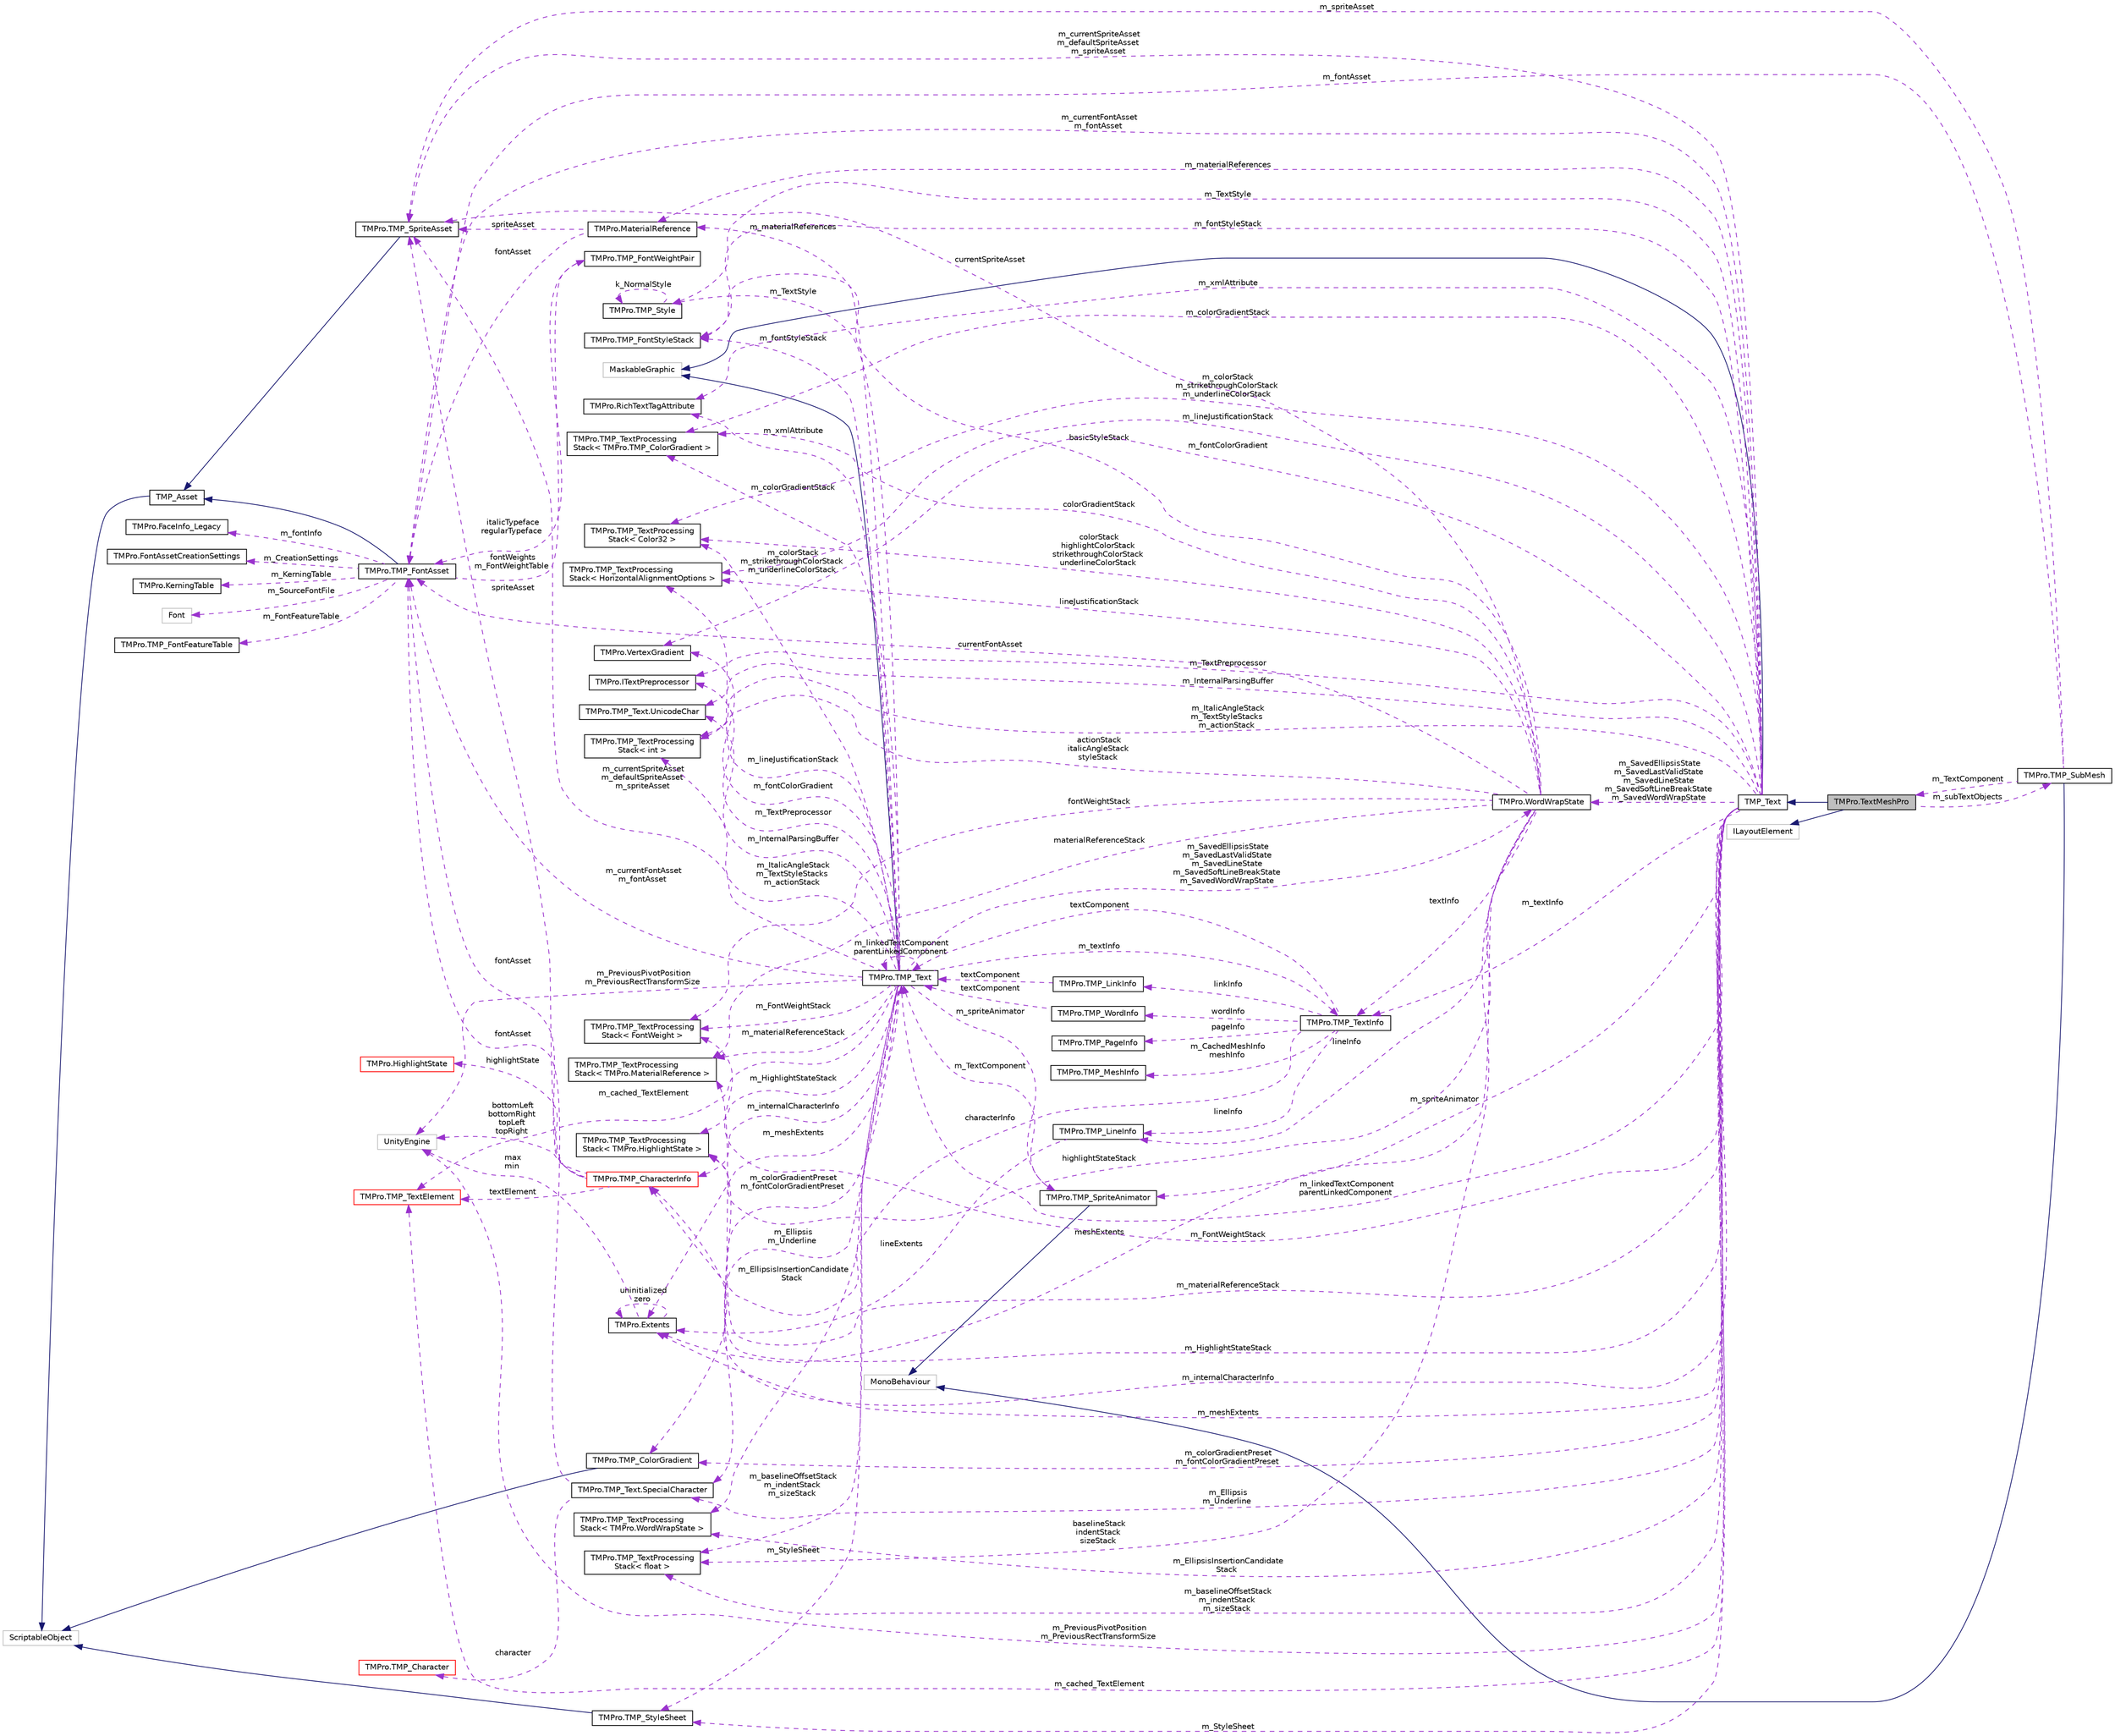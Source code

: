 digraph "TMPro.TextMeshPro"
{
 // LATEX_PDF_SIZE
  edge [fontname="Helvetica",fontsize="10",labelfontname="Helvetica",labelfontsize="10"];
  node [fontname="Helvetica",fontsize="10",shape=record];
  rankdir="LR";
  Node1 [label="TMPro.TextMeshPro",height=0.2,width=0.4,color="black", fillcolor="grey75", style="filled", fontcolor="black",tooltip=" "];
  Node2 -> Node1 [dir="back",color="midnightblue",fontsize="10",style="solid",fontname="Helvetica"];
  Node2 [label="TMP_Text",height=0.2,width=0.4,color="black", fillcolor="white", style="filled",URL="$class_t_m_pro_1_1_t_m_p___text.html",tooltip="Base class which contains common properties and functions shared between the TextMeshPro and TextMesh..."];
  Node3 -> Node2 [dir="back",color="midnightblue",fontsize="10",style="solid",fontname="Helvetica"];
  Node3 [label="MaskableGraphic",height=0.2,width=0.4,color="grey75", fillcolor="white", style="filled",tooltip=" "];
  Node4 -> Node2 [dir="back",color="darkorchid3",fontsize="10",style="dashed",label=" m_fontStyleStack" ,fontname="Helvetica"];
  Node4 [label="TMPro.TMP_FontStyleStack",height=0.2,width=0.4,color="black", fillcolor="white", style="filled",URL="$struct_t_m_pro_1_1_t_m_p___font_style_stack.html",tooltip="Structure used to track basic XML tags which are binary (on / off)"];
  Node5 -> Node2 [dir="back",color="darkorchid3",fontsize="10",style="dashed",label=" m_colorGradientStack" ,fontname="Helvetica"];
  Node5 [label="TMPro.TMP_TextProcessing\lStack\< TMPro.TMP_ColorGradient \>",height=0.2,width=0.4,color="black", fillcolor="white", style="filled",URL="$struct_t_m_pro_1_1_t_m_p___text_processing_stack.html",tooltip=" "];
  Node6 -> Node2 [dir="back",color="darkorchid3",fontsize="10",style="dashed",label=" m_InternalParsingBuffer" ,fontname="Helvetica"];
  Node6 [label="TMPro.TMP_Text.UnicodeChar",height=0.2,width=0.4,color="black", fillcolor="white", style="filled",URL="$struct_t_m_pro_1_1_t_m_p___text_1_1_unicode_char.html",tooltip=" "];
  Node7 -> Node2 [dir="back",color="darkorchid3",fontsize="10",style="dashed",label=" m_lineJustificationStack" ,fontname="Helvetica"];
  Node7 [label="TMPro.TMP_TextProcessing\lStack\< HorizontalAlignmentOptions \>",height=0.2,width=0.4,color="black", fillcolor="white", style="filled",URL="$struct_t_m_pro_1_1_t_m_p___text_processing_stack.html",tooltip=" "];
  Node8 -> Node2 [dir="back",color="darkorchid3",fontsize="10",style="dashed",label=" m_materialReferences" ,fontname="Helvetica"];
  Node8 [label="TMPro.MaterialReference",height=0.2,width=0.4,color="black", fillcolor="white", style="filled",URL="$struct_t_m_pro_1_1_material_reference.html",tooltip=" "];
  Node9 -> Node8 [dir="back",color="darkorchid3",fontsize="10",style="dashed",label=" fontAsset" ,fontname="Helvetica"];
  Node9 [label="TMPro.TMP_FontAsset",height=0.2,width=0.4,color="black", fillcolor="white", style="filled",URL="$class_t_m_pro_1_1_t_m_p___font_asset.html",tooltip=" "];
  Node10 -> Node9 [dir="back",color="midnightblue",fontsize="10",style="solid",fontname="Helvetica"];
  Node10 [label="TMP_Asset",height=0.2,width=0.4,color="black", fillcolor="white", style="filled",URL="$class_t_m_pro_1_1_t_m_p___asset.html",tooltip=" "];
  Node11 -> Node10 [dir="back",color="midnightblue",fontsize="10",style="solid",fontname="Helvetica"];
  Node11 [label="ScriptableObject",height=0.2,width=0.4,color="grey75", fillcolor="white", style="filled",tooltip=" "];
  Node12 -> Node9 [dir="back",color="darkorchid3",fontsize="10",style="dashed",label=" m_CreationSettings" ,fontname="Helvetica"];
  Node12 [label="TMPro.FontAssetCreationSettings",height=0.2,width=0.4,color="black", fillcolor="white", style="filled",URL="$struct_t_m_pro_1_1_font_asset_creation_settings.html",tooltip=" "];
  Node13 -> Node9 [dir="back",color="darkorchid3",fontsize="10",style="dashed",label=" m_KerningTable" ,fontname="Helvetica"];
  Node13 [label="TMPro.KerningTable",height=0.2,width=0.4,color="black", fillcolor="white", style="filled",URL="$class_t_m_pro_1_1_kerning_table.html",tooltip=" "];
  Node14 -> Node9 [dir="back",color="darkorchid3",fontsize="10",style="dashed",label=" fontWeights\nm_FontWeightTable" ,fontname="Helvetica"];
  Node14 [label="TMPro.TMP_FontWeightPair",height=0.2,width=0.4,color="black", fillcolor="white", style="filled",URL="$struct_t_m_pro_1_1_t_m_p___font_weight_pair.html",tooltip="Contains the font assets for the regular and italic styles associated with a given font weight."];
  Node9 -> Node14 [dir="back",color="darkorchid3",fontsize="10",style="dashed",label=" italicTypeface\nregularTypeface" ,fontname="Helvetica"];
  Node15 -> Node9 [dir="back",color="darkorchid3",fontsize="10",style="dashed",label=" m_SourceFontFile" ,fontname="Helvetica"];
  Node15 [label="Font",height=0.2,width=0.4,color="grey75", fillcolor="white", style="filled",tooltip=" "];
  Node16 -> Node9 [dir="back",color="darkorchid3",fontsize="10",style="dashed",label=" m_FontFeatureTable" ,fontname="Helvetica"];
  Node16 [label="TMPro.TMP_FontFeatureTable",height=0.2,width=0.4,color="black", fillcolor="white", style="filled",URL="$class_t_m_pro_1_1_t_m_p___font_feature_table.html",tooltip="Table that contains the various font features available for the given font asset."];
  Node17 -> Node9 [dir="back",color="darkorchid3",fontsize="10",style="dashed",label=" m_fontInfo" ,fontname="Helvetica"];
  Node17 [label="TMPro.FaceInfo_Legacy",height=0.2,width=0.4,color="black", fillcolor="white", style="filled",URL="$class_t_m_pro_1_1_face_info___legacy.html",tooltip="Class that contains the basic information about the font."];
  Node18 -> Node8 [dir="back",color="darkorchid3",fontsize="10",style="dashed",label=" spriteAsset" ,fontname="Helvetica"];
  Node18 [label="TMPro.TMP_SpriteAsset",height=0.2,width=0.4,color="black", fillcolor="white", style="filled",URL="$class_t_m_pro_1_1_t_m_p___sprite_asset.html",tooltip=" "];
  Node10 -> Node18 [dir="back",color="midnightblue",fontsize="10",style="solid",fontname="Helvetica"];
  Node19 -> Node2 [dir="back",color="darkorchid3",fontsize="10",style="dashed",label=" m_textInfo" ,fontname="Helvetica"];
  Node19 [label="TMPro.TMP_TextInfo",height=0.2,width=0.4,color="black", fillcolor="white", style="filled",URL="$class_t_m_pro_1_1_t_m_p___text_info.html",tooltip="Class which contains information about every element contained within the text object."];
  Node20 -> Node19 [dir="back",color="darkorchid3",fontsize="10",style="dashed",label=" linkInfo" ,fontname="Helvetica"];
  Node20 [label="TMPro.TMP_LinkInfo",height=0.2,width=0.4,color="black", fillcolor="white", style="filled",URL="$struct_t_m_pro_1_1_t_m_p___link_info.html",tooltip="Structure containing information about individual links contained in the text object."];
  Node21 -> Node20 [dir="back",color="darkorchid3",fontsize="10",style="dashed",label=" textComponent" ,fontname="Helvetica"];
  Node21 [label="TMPro.TMP_Text",height=0.2,width=0.4,color="black", fillcolor="white", style="filled",URL="$class_t_m_pro_1_1_t_m_p___text.html",tooltip="Base class which contains common properties and functions shared between the TextMeshPro and TextMesh..."];
  Node3 -> Node21 [dir="back",color="midnightblue",fontsize="10",style="solid",fontname="Helvetica"];
  Node4 -> Node21 [dir="back",color="darkorchid3",fontsize="10",style="dashed",label=" m_fontStyleStack" ,fontname="Helvetica"];
  Node5 -> Node21 [dir="back",color="darkorchid3",fontsize="10",style="dashed",label=" m_colorGradientStack" ,fontname="Helvetica"];
  Node6 -> Node21 [dir="back",color="darkorchid3",fontsize="10",style="dashed",label=" m_InternalParsingBuffer" ,fontname="Helvetica"];
  Node7 -> Node21 [dir="back",color="darkorchid3",fontsize="10",style="dashed",label=" m_lineJustificationStack" ,fontname="Helvetica"];
  Node8 -> Node21 [dir="back",color="darkorchid3",fontsize="10",style="dashed",label=" m_materialReferences" ,fontname="Helvetica"];
  Node19 -> Node21 [dir="back",color="darkorchid3",fontsize="10",style="dashed",label=" m_textInfo" ,fontname="Helvetica"];
  Node22 -> Node21 [dir="back",color="darkorchid3",fontsize="10",style="dashed",label=" m_meshExtents" ,fontname="Helvetica"];
  Node22 [label="TMPro.Extents",height=0.2,width=0.4,color="black", fillcolor="white", style="filled",URL="$struct_t_m_pro_1_1_extents.html",tooltip=" "];
  Node22 -> Node22 [dir="back",color="darkorchid3",fontsize="10",style="dashed",label=" uninitialized\nzero" ,fontname="Helvetica"];
  Node23 -> Node22 [dir="back",color="darkorchid3",fontsize="10",style="dashed",label=" max\nmin" ,fontname="Helvetica"];
  Node23 [label="UnityEngine",height=0.2,width=0.4,color="grey75", fillcolor="white", style="filled",tooltip=" "];
  Node9 -> Node21 [dir="back",color="darkorchid3",fontsize="10",style="dashed",label=" m_currentFontAsset\nm_fontAsset" ,fontname="Helvetica"];
  Node23 -> Node21 [dir="back",color="darkorchid3",fontsize="10",style="dashed",label=" m_PreviousPivotPosition\nm_PreviousRectTransformSize" ,fontname="Helvetica"];
  Node24 -> Node21 [dir="back",color="darkorchid3",fontsize="10",style="dashed",label=" m_StyleSheet" ,fontname="Helvetica"];
  Node24 [label="TMPro.TMP_StyleSheet",height=0.2,width=0.4,color="black", fillcolor="white", style="filled",URL="$class_t_m_pro_1_1_t_m_p___style_sheet.html",tooltip=" "];
  Node11 -> Node24 [dir="back",color="midnightblue",fontsize="10",style="solid",fontname="Helvetica"];
  Node25 -> Node21 [dir="back",color="darkorchid3",fontsize="10",style="dashed",label=" m_fontColorGradient" ,fontname="Helvetica"];
  Node25 [label="TMPro.VertexGradient",height=0.2,width=0.4,color="black", fillcolor="white", style="filled",URL="$struct_t_m_pro_1_1_vertex_gradient.html",tooltip="TMP custom data type to represent 32 bit characters."];
  Node26 -> Node21 [dir="back",color="darkorchid3",fontsize="10",style="dashed",label=" m_Ellipsis\nm_Underline" ,fontname="Helvetica"];
  Node26 [label="TMPro.TMP_Text.SpecialCharacter",height=0.2,width=0.4,color="black", fillcolor="white", style="filled",URL="$struct_t_m_pro_1_1_t_m_p___text_1_1_special_character.html",tooltip=" "];
  Node9 -> Node26 [dir="back",color="darkorchid3",fontsize="10",style="dashed",label=" fontAsset" ,fontname="Helvetica"];
  Node27 -> Node26 [dir="back",color="darkorchid3",fontsize="10",style="dashed",label=" character" ,fontname="Helvetica"];
  Node27 [label="TMPro.TMP_Character",height=0.2,width=0.4,color="red", fillcolor="white", style="filled",URL="$class_t_m_pro_1_1_t_m_p___character.html",tooltip="A basic element of text."];
  Node21 -> Node21 [dir="back",color="darkorchid3",fontsize="10",style="dashed",label=" m_linkedTextComponent\nparentLinkedComponent" ,fontname="Helvetica"];
  Node30 -> Node21 [dir="back",color="darkorchid3",fontsize="10",style="dashed",label=" m_TextPreprocessor" ,fontname="Helvetica"];
  Node30 [label="TMPro.ITextPreprocessor",height=0.2,width=0.4,color="black", fillcolor="white", style="filled",URL="$interface_t_m_pro_1_1_i_text_preprocessor.html",tooltip="Interface used for preprocessing and shaping of text."];
  Node31 -> Node21 [dir="back",color="darkorchid3",fontsize="10",style="dashed",label=" m_colorStack\nm_strikethroughColorStack\nm_underlineColorStack" ,fontname="Helvetica"];
  Node31 [label="TMPro.TMP_TextProcessing\lStack\< Color32 \>",height=0.2,width=0.4,color="black", fillcolor="white", style="filled",URL="$struct_t_m_pro_1_1_t_m_p___text_processing_stack.html",tooltip=" "];
  Node32 -> Node21 [dir="back",color="darkorchid3",fontsize="10",style="dashed",label=" m_colorGradientPreset\nm_fontColorGradientPreset" ,fontname="Helvetica"];
  Node32 [label="TMPro.TMP_ColorGradient",height=0.2,width=0.4,color="black", fillcolor="white", style="filled",URL="$class_t_m_pro_1_1_t_m_p___color_gradient.html",tooltip=" "];
  Node11 -> Node32 [dir="back",color="midnightblue",fontsize="10",style="solid",fontname="Helvetica"];
  Node33 -> Node21 [dir="back",color="darkorchid3",fontsize="10",style="dashed",label=" m_spriteAnimator" ,fontname="Helvetica"];
  Node33 [label="TMPro.TMP_SpriteAnimator",height=0.2,width=0.4,color="black", fillcolor="white", style="filled",URL="$class_t_m_pro_1_1_t_m_p___sprite_animator.html",tooltip=" "];
  Node34 -> Node33 [dir="back",color="midnightblue",fontsize="10",style="solid",fontname="Helvetica"];
  Node34 [label="MonoBehaviour",height=0.2,width=0.4,color="grey75", fillcolor="white", style="filled",tooltip=" "];
  Node21 -> Node33 [dir="back",color="darkorchid3",fontsize="10",style="dashed",label=" m_TextComponent" ,fontname="Helvetica"];
  Node35 -> Node21 [dir="back",color="darkorchid3",fontsize="10",style="dashed",label=" m_FontWeightStack" ,fontname="Helvetica"];
  Node35 [label="TMPro.TMP_TextProcessing\lStack\< FontWeight \>",height=0.2,width=0.4,color="black", fillcolor="white", style="filled",URL="$struct_t_m_pro_1_1_t_m_p___text_processing_stack.html",tooltip=" "];
  Node36 -> Node21 [dir="back",color="darkorchid3",fontsize="10",style="dashed",label=" m_baselineOffsetStack\nm_indentStack\nm_sizeStack" ,fontname="Helvetica"];
  Node36 [label="TMPro.TMP_TextProcessing\lStack\< float \>",height=0.2,width=0.4,color="black", fillcolor="white", style="filled",URL="$struct_t_m_pro_1_1_t_m_p___text_processing_stack.html",tooltip=" "];
  Node37 -> Node21 [dir="back",color="darkorchid3",fontsize="10",style="dashed",label=" m_ItalicAngleStack\nm_TextStyleStacks\nm_actionStack" ,fontname="Helvetica"];
  Node37 [label="TMPro.TMP_TextProcessing\lStack\< int \>",height=0.2,width=0.4,color="black", fillcolor="white", style="filled",URL="$struct_t_m_pro_1_1_t_m_p___text_processing_stack.html",tooltip=" "];
  Node38 -> Node21 [dir="back",color="darkorchid3",fontsize="10",style="dashed",label=" m_SavedEllipsisState\nm_SavedLastValidState\nm_SavedLineState\nm_SavedSoftLineBreakState\nm_SavedWordWrapState" ,fontname="Helvetica"];
  Node38 [label="TMPro.WordWrapState",height=0.2,width=0.4,color="black", fillcolor="white", style="filled",URL="$struct_t_m_pro_1_1_word_wrap_state.html",tooltip=" "];
  Node4 -> Node38 [dir="back",color="darkorchid3",fontsize="10",style="dashed",label=" basicStyleStack" ,fontname="Helvetica"];
  Node7 -> Node38 [dir="back",color="darkorchid3",fontsize="10",style="dashed",label=" lineJustificationStack" ,fontname="Helvetica"];
  Node5 -> Node38 [dir="back",color="darkorchid3",fontsize="10",style="dashed",label=" colorGradientStack" ,fontname="Helvetica"];
  Node39 -> Node38 [dir="back",color="darkorchid3",fontsize="10",style="dashed",label=" lineInfo" ,fontname="Helvetica"];
  Node39 [label="TMPro.TMP_LineInfo",height=0.2,width=0.4,color="black", fillcolor="white", style="filled",URL="$struct_t_m_pro_1_1_t_m_p___line_info.html",tooltip="Structure which contains information about the individual lines of text."];
  Node22 -> Node39 [dir="back",color="darkorchid3",fontsize="10",style="dashed",label=" lineExtents" ,fontname="Helvetica"];
  Node19 -> Node38 [dir="back",color="darkorchid3",fontsize="10",style="dashed",label=" textInfo" ,fontname="Helvetica"];
  Node22 -> Node38 [dir="back",color="darkorchid3",fontsize="10",style="dashed",label=" meshExtents" ,fontname="Helvetica"];
  Node9 -> Node38 [dir="back",color="darkorchid3",fontsize="10",style="dashed",label=" currentFontAsset" ,fontname="Helvetica"];
  Node31 -> Node38 [dir="back",color="darkorchid3",fontsize="10",style="dashed",label=" colorStack\nhighlightColorStack\nstrikethroughColorStack\nunderlineColorStack" ,fontname="Helvetica"];
  Node35 -> Node38 [dir="back",color="darkorchid3",fontsize="10",style="dashed",label=" fontWeightStack" ,fontname="Helvetica"];
  Node36 -> Node38 [dir="back",color="darkorchid3",fontsize="10",style="dashed",label=" baselineStack\nindentStack\nsizeStack" ,fontname="Helvetica"];
  Node40 -> Node38 [dir="back",color="darkorchid3",fontsize="10",style="dashed",label=" materialReferenceStack" ,fontname="Helvetica"];
  Node40 [label="TMPro.TMP_TextProcessing\lStack\< TMPro.MaterialReference \>",height=0.2,width=0.4,color="black", fillcolor="white", style="filled",URL="$struct_t_m_pro_1_1_t_m_p___text_processing_stack.html",tooltip=" "];
  Node37 -> Node38 [dir="back",color="darkorchid3",fontsize="10",style="dashed",label=" actionStack\nitalicAngleStack\nstyleStack" ,fontname="Helvetica"];
  Node41 -> Node38 [dir="back",color="darkorchid3",fontsize="10",style="dashed",label=" highlightStateStack" ,fontname="Helvetica"];
  Node41 [label="TMPro.TMP_TextProcessing\lStack\< TMPro.HighlightState \>",height=0.2,width=0.4,color="black", fillcolor="white", style="filled",URL="$struct_t_m_pro_1_1_t_m_p___text_processing_stack.html",tooltip=" "];
  Node18 -> Node38 [dir="back",color="darkorchid3",fontsize="10",style="dashed",label=" currentSpriteAsset" ,fontname="Helvetica"];
  Node40 -> Node21 [dir="back",color="darkorchid3",fontsize="10",style="dashed",label=" m_materialReferenceStack" ,fontname="Helvetica"];
  Node41 -> Node21 [dir="back",color="darkorchid3",fontsize="10",style="dashed",label=" m_HighlightStateStack" ,fontname="Helvetica"];
  Node42 -> Node21 [dir="back",color="darkorchid3",fontsize="10",style="dashed",label=" m_EllipsisInsertionCandidate\lStack" ,fontname="Helvetica"];
  Node42 [label="TMPro.TMP_TextProcessing\lStack\< TMPro.WordWrapState \>",height=0.2,width=0.4,color="black", fillcolor="white", style="filled",URL="$struct_t_m_pro_1_1_t_m_p___text_processing_stack.html",tooltip=" "];
  Node43 -> Node21 [dir="back",color="darkorchid3",fontsize="10",style="dashed",label=" m_xmlAttribute" ,fontname="Helvetica"];
  Node43 [label="TMPro.RichTextTagAttribute",height=0.2,width=0.4,color="black", fillcolor="white", style="filled",URL="$struct_t_m_pro_1_1_rich_text_tag_attribute.html",tooltip=" "];
  Node44 -> Node21 [dir="back",color="darkorchid3",fontsize="10",style="dashed",label=" m_internalCharacterInfo" ,fontname="Helvetica"];
  Node44 [label="TMPro.TMP_CharacterInfo",height=0.2,width=0.4,color="red", fillcolor="white", style="filled",URL="$struct_t_m_pro_1_1_t_m_p___character_info.html",tooltip="Structure containing information about individual text elements (character or sprites)."];
  Node9 -> Node44 [dir="back",color="darkorchid3",fontsize="10",style="dashed",label=" fontAsset" ,fontname="Helvetica"];
  Node23 -> Node44 [dir="back",color="darkorchid3",fontsize="10",style="dashed",label=" bottomLeft\nbottomRight\ntopLeft\ntopRight" ,fontname="Helvetica"];
  Node45 -> Node44 [dir="back",color="darkorchid3",fontsize="10",style="dashed",label=" highlightState" ,fontname="Helvetica"];
  Node45 [label="TMPro.HighlightState",height=0.2,width=0.4,color="red", fillcolor="white", style="filled",URL="$struct_t_m_pro_1_1_highlight_state.html",tooltip=" "];
  Node18 -> Node44 [dir="back",color="darkorchid3",fontsize="10",style="dashed",label=" spriteAsset" ,fontname="Helvetica"];
  Node48 -> Node44 [dir="back",color="darkorchid3",fontsize="10",style="dashed",label=" textElement" ,fontname="Helvetica"];
  Node48 [label="TMPro.TMP_TextElement",height=0.2,width=0.4,color="red", fillcolor="white", style="filled",URL="$class_t_m_pro_1_1_t_m_p___text_element.html",tooltip="Base class for all text elements like Character and SpriteCharacter."];
  Node48 -> Node21 [dir="back",color="darkorchid3",fontsize="10",style="dashed",label=" m_cached_TextElement" ,fontname="Helvetica"];
  Node49 -> Node21 [dir="back",color="darkorchid3",fontsize="10",style="dashed",label=" m_TextStyle" ,fontname="Helvetica"];
  Node49 [label="TMPro.TMP_Style",height=0.2,width=0.4,color="black", fillcolor="white", style="filled",URL="$class_t_m_pro_1_1_t_m_p___style.html",tooltip=" "];
  Node49 -> Node49 [dir="back",color="darkorchid3",fontsize="10",style="dashed",label=" k_NormalStyle" ,fontname="Helvetica"];
  Node18 -> Node21 [dir="back",color="darkorchid3",fontsize="10",style="dashed",label=" m_currentSpriteAsset\nm_defaultSpriteAsset\nm_spriteAsset" ,fontname="Helvetica"];
  Node50 -> Node19 [dir="back",color="darkorchid3",fontsize="10",style="dashed",label=" pageInfo" ,fontname="Helvetica"];
  Node50 [label="TMPro.TMP_PageInfo",height=0.2,width=0.4,color="black", fillcolor="white", style="filled",URL="$struct_t_m_pro_1_1_t_m_p___page_info.html",tooltip=" "];
  Node39 -> Node19 [dir="back",color="darkorchid3",fontsize="10",style="dashed",label=" lineInfo" ,fontname="Helvetica"];
  Node21 -> Node19 [dir="back",color="darkorchid3",fontsize="10",style="dashed",label=" textComponent" ,fontname="Helvetica"];
  Node51 -> Node19 [dir="back",color="darkorchid3",fontsize="10",style="dashed",label=" m_CachedMeshInfo\nmeshInfo" ,fontname="Helvetica"];
  Node51 [label="TMPro.TMP_MeshInfo",height=0.2,width=0.4,color="black", fillcolor="white", style="filled",URL="$struct_t_m_pro_1_1_t_m_p___mesh_info.html",tooltip="Structure which contains the vertex attributes (geometry) of the text object."];
  Node52 -> Node19 [dir="back",color="darkorchid3",fontsize="10",style="dashed",label=" wordInfo" ,fontname="Helvetica"];
  Node52 [label="TMPro.TMP_WordInfo",height=0.2,width=0.4,color="black", fillcolor="white", style="filled",URL="$struct_t_m_pro_1_1_t_m_p___word_info.html",tooltip="Structure containing information about the individual words contained in the text object."];
  Node21 -> Node52 [dir="back",color="darkorchid3",fontsize="10",style="dashed",label=" textComponent" ,fontname="Helvetica"];
  Node44 -> Node19 [dir="back",color="darkorchid3",fontsize="10",style="dashed",label=" characterInfo" ,fontname="Helvetica"];
  Node22 -> Node2 [dir="back",color="darkorchid3",fontsize="10",style="dashed",label=" m_meshExtents" ,fontname="Helvetica"];
  Node9 -> Node2 [dir="back",color="darkorchid3",fontsize="10",style="dashed",label=" m_currentFontAsset\nm_fontAsset" ,fontname="Helvetica"];
  Node23 -> Node2 [dir="back",color="darkorchid3",fontsize="10",style="dashed",label=" m_PreviousPivotPosition\nm_PreviousRectTransformSize" ,fontname="Helvetica"];
  Node24 -> Node2 [dir="back",color="darkorchid3",fontsize="10",style="dashed",label=" m_StyleSheet" ,fontname="Helvetica"];
  Node25 -> Node2 [dir="back",color="darkorchid3",fontsize="10",style="dashed",label=" m_fontColorGradient" ,fontname="Helvetica"];
  Node26 -> Node2 [dir="back",color="darkorchid3",fontsize="10",style="dashed",label=" m_Ellipsis\nm_Underline" ,fontname="Helvetica"];
  Node21 -> Node2 [dir="back",color="darkorchid3",fontsize="10",style="dashed",label=" m_linkedTextComponent\nparentLinkedComponent" ,fontname="Helvetica"];
  Node30 -> Node2 [dir="back",color="darkorchid3",fontsize="10",style="dashed",label=" m_TextPreprocessor" ,fontname="Helvetica"];
  Node31 -> Node2 [dir="back",color="darkorchid3",fontsize="10",style="dashed",label=" m_colorStack\nm_strikethroughColorStack\nm_underlineColorStack" ,fontname="Helvetica"];
  Node32 -> Node2 [dir="back",color="darkorchid3",fontsize="10",style="dashed",label=" m_colorGradientPreset\nm_fontColorGradientPreset" ,fontname="Helvetica"];
  Node33 -> Node2 [dir="back",color="darkorchid3",fontsize="10",style="dashed",label=" m_spriteAnimator" ,fontname="Helvetica"];
  Node35 -> Node2 [dir="back",color="darkorchid3",fontsize="10",style="dashed",label=" m_FontWeightStack" ,fontname="Helvetica"];
  Node36 -> Node2 [dir="back",color="darkorchid3",fontsize="10",style="dashed",label=" m_baselineOffsetStack\nm_indentStack\nm_sizeStack" ,fontname="Helvetica"];
  Node37 -> Node2 [dir="back",color="darkorchid3",fontsize="10",style="dashed",label=" m_ItalicAngleStack\nm_TextStyleStacks\nm_actionStack" ,fontname="Helvetica"];
  Node38 -> Node2 [dir="back",color="darkorchid3",fontsize="10",style="dashed",label=" m_SavedEllipsisState\nm_SavedLastValidState\nm_SavedLineState\nm_SavedSoftLineBreakState\nm_SavedWordWrapState" ,fontname="Helvetica"];
  Node40 -> Node2 [dir="back",color="darkorchid3",fontsize="10",style="dashed",label=" m_materialReferenceStack" ,fontname="Helvetica"];
  Node41 -> Node2 [dir="back",color="darkorchid3",fontsize="10",style="dashed",label=" m_HighlightStateStack" ,fontname="Helvetica"];
  Node42 -> Node2 [dir="back",color="darkorchid3",fontsize="10",style="dashed",label=" m_EllipsisInsertionCandidate\lStack" ,fontname="Helvetica"];
  Node43 -> Node2 [dir="back",color="darkorchid3",fontsize="10",style="dashed",label=" m_xmlAttribute" ,fontname="Helvetica"];
  Node44 -> Node2 [dir="back",color="darkorchid3",fontsize="10",style="dashed",label=" m_internalCharacterInfo" ,fontname="Helvetica"];
  Node48 -> Node2 [dir="back",color="darkorchid3",fontsize="10",style="dashed",label=" m_cached_TextElement" ,fontname="Helvetica"];
  Node49 -> Node2 [dir="back",color="darkorchid3",fontsize="10",style="dashed",label=" m_TextStyle" ,fontname="Helvetica"];
  Node18 -> Node2 [dir="back",color="darkorchid3",fontsize="10",style="dashed",label=" m_currentSpriteAsset\nm_defaultSpriteAsset\nm_spriteAsset" ,fontname="Helvetica"];
  Node53 -> Node1 [dir="back",color="midnightblue",fontsize="10",style="solid",fontname="Helvetica"];
  Node53 [label="ILayoutElement",height=0.2,width=0.4,color="grey75", fillcolor="white", style="filled",tooltip=" "];
  Node54 -> Node1 [dir="back",color="darkorchid3",fontsize="10",style="dashed",label=" m_subTextObjects" ,fontname="Helvetica"];
  Node54 [label="TMPro.TMP_SubMesh",height=0.2,width=0.4,color="black", fillcolor="white", style="filled",URL="$class_t_m_pro_1_1_t_m_p___sub_mesh.html",tooltip=" "];
  Node34 -> Node54 [dir="back",color="midnightblue",fontsize="10",style="solid",fontname="Helvetica"];
  Node9 -> Node54 [dir="back",color="darkorchid3",fontsize="10",style="dashed",label=" m_fontAsset" ,fontname="Helvetica"];
  Node1 -> Node54 [dir="back",color="darkorchid3",fontsize="10",style="dashed",label=" m_TextComponent" ,fontname="Helvetica"];
  Node18 -> Node54 [dir="back",color="darkorchid3",fontsize="10",style="dashed",label=" m_spriteAsset" ,fontname="Helvetica"];
}

